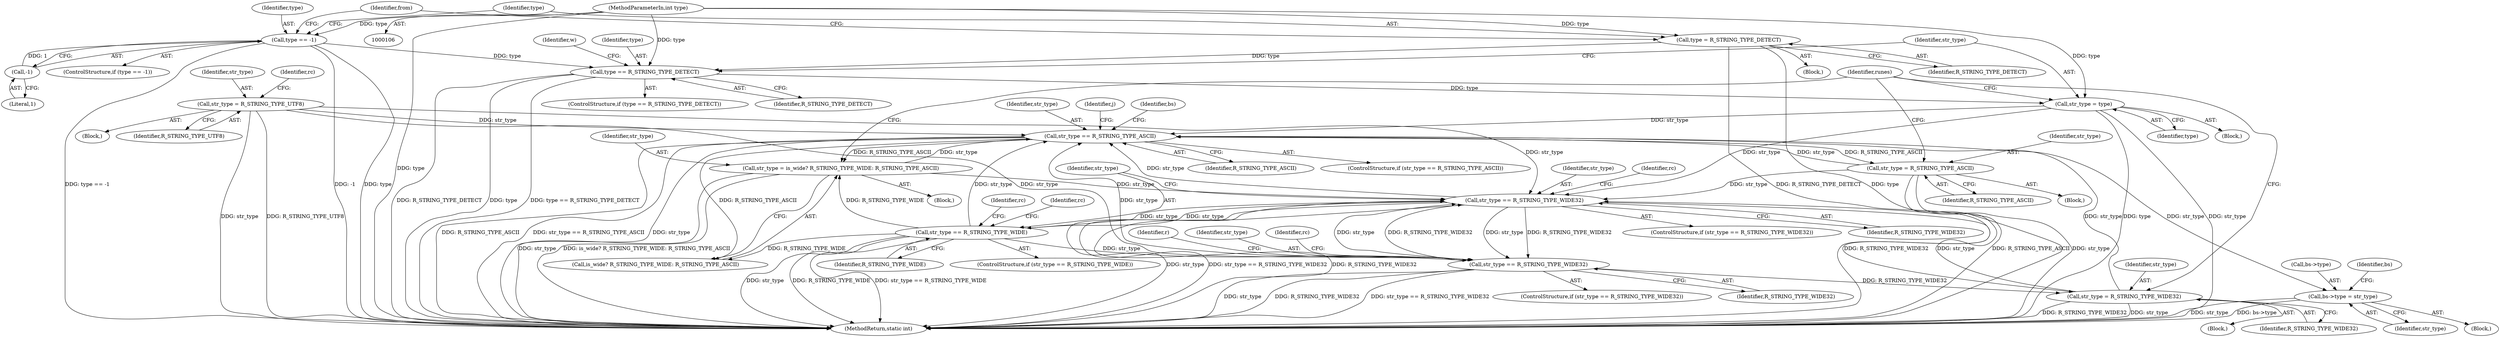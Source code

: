 digraph "0_radare2_3fcf41ed96ffa25b38029449520c8d0a198745f3@pointer" {
"1000574" [label="(Call,bs->type = str_type)"];
"1000522" [label="(Call,str_type == R_STRING_TYPE_ASCII)"];
"1000368" [label="(Call,str_type == R_STRING_TYPE_WIDE)"];
"1000343" [label="(Call,str_type == R_STRING_TYPE_WIDE32)"];
"1000297" [label="(Call,str_type = is_wide? R_STRING_TYPE_WIDE: R_STRING_TYPE_ASCII)"];
"1000435" [label="(Call,str_type == R_STRING_TYPE_WIDE32)"];
"1000413" [label="(Call,str_type = R_STRING_TYPE_UTF8)"];
"1000310" [label="(Call,str_type = type)"];
"1000206" [label="(Call,type == R_STRING_TYPE_DETECT)"];
"1000137" [label="(Call,type = R_STRING_TYPE_DETECT)"];
"1000112" [label="(MethodParameterIn,int type)"];
"1000132" [label="(Call,type == -1)"];
"1000134" [label="(Call,-1)"];
"1000268" [label="(Call,str_type = R_STRING_TYPE_WIDE32)"];
"1000305" [label="(Call,str_type = R_STRING_TYPE_ASCII)"];
"1000343" [label="(Call,str_type == R_STRING_TYPE_WIDE32)"];
"1000268" [label="(Call,str_type = R_STRING_TYPE_WIDE32)"];
"1000206" [label="(Call,type == R_STRING_TYPE_DETECT)"];
"1000307" [label="(Identifier,R_STRING_TYPE_ASCII)"];
"1000529" [label="(Identifier,j)"];
"1000418" [label="(Identifier,rc)"];
"1000312" [label="(Identifier,type)"];
"1000142" [label="(Identifier,from)"];
"1000437" [label="(Identifier,R_STRING_TYPE_WIDE32)"];
"1000705" [label="(MethodReturn,static int)"];
"1000368" [label="(Call,str_type == R_STRING_TYPE_WIDE)"];
"1000138" [label="(Identifier,type)"];
"1000267" [label="(Block,)"];
"1000132" [label="(Call,type == -1)"];
"1000299" [label="(Call,is_wide? R_STRING_TYPE_WIDE: R_STRING_TYPE_ASCII)"];
"1000435" [label="(Call,str_type == R_STRING_TYPE_WIDE32)"];
"1000136" [label="(Block,)"];
"1000298" [label="(Identifier,str_type)"];
"1000297" [label="(Call,str_type = is_wide? R_STRING_TYPE_WIDE: R_STRING_TYPE_ASCII)"];
"1000270" [label="(Identifier,R_STRING_TYPE_WIDE32)"];
"1000369" [label="(Identifier,str_type)"];
"1000578" [label="(Identifier,str_type)"];
"1000205" [label="(ControlStructure,if (type == R_STRING_TYPE_DETECT))"];
"1000212" [label="(Identifier,w)"];
"1000413" [label="(Call,str_type = R_STRING_TYPE_UTF8)"];
"1000311" [label="(Identifier,str_type)"];
"1000133" [label="(Identifier,type)"];
"1000207" [label="(Identifier,type)"];
"1000396" [label="(Identifier,rc)"];
"1000520" [label="(Block,)"];
"1000135" [label="(Literal,1)"];
"1000304" [label="(Block,)"];
"1000342" [label="(ControlStructure,if (str_type == R_STRING_TYPE_WIDE32))"];
"1000208" [label="(Identifier,R_STRING_TYPE_DETECT)"];
"1000522" [label="(Call,str_type == R_STRING_TYPE_ASCII)"];
"1000137" [label="(Call,type = R_STRING_TYPE_DETECT)"];
"1000131" [label="(ControlStructure,if (type == -1))"];
"1000434" [label="(ControlStructure,if (str_type == R_STRING_TYPE_WIDE32))"];
"1000441" [label="(Identifier,r)"];
"1000581" [label="(Identifier,bs)"];
"1000575" [label="(Call,bs->type)"];
"1000370" [label="(Identifier,R_STRING_TYPE_WIDE)"];
"1000345" [label="(Identifier,R_STRING_TYPE_WIDE32)"];
"1000367" [label="(ControlStructure,if (str_type == R_STRING_TYPE_WIDE))"];
"1000272" [label="(Block,)"];
"1000112" [label="(MethodParameterIn,int type)"];
"1000269" [label="(Identifier,str_type)"];
"1000306" [label="(Identifier,str_type)"];
"1000566" [label="(Identifier,bs)"];
"1000524" [label="(Identifier,R_STRING_TYPE_ASCII)"];
"1000310" [label="(Call,str_type = type)"];
"1000344" [label="(Identifier,str_type)"];
"1000348" [label="(Identifier,rc)"];
"1000415" [label="(Identifier,R_STRING_TYPE_UTF8)"];
"1000414" [label="(Identifier,str_type)"];
"1000134" [label="(Call,-1)"];
"1000574" [label="(Call,bs->type = str_type)"];
"1000523" [label="(Identifier,str_type)"];
"1000139" [label="(Identifier,R_STRING_TYPE_DETECT)"];
"1000436" [label="(Identifier,str_type)"];
"1000521" [label="(ControlStructure,if (str_type == R_STRING_TYPE_ASCII))"];
"1000412" [label="(Block,)"];
"1000373" [label="(Identifier,rc)"];
"1000314" [label="(Identifier,runes)"];
"1000309" [label="(Block,)"];
"1000448" [label="(Identifier,rc)"];
"1000305" [label="(Call,str_type = R_STRING_TYPE_ASCII)"];
"1000574" -> "1000520"  [label="AST: "];
"1000574" -> "1000578"  [label="CFG: "];
"1000575" -> "1000574"  [label="AST: "];
"1000578" -> "1000574"  [label="AST: "];
"1000581" -> "1000574"  [label="CFG: "];
"1000574" -> "1000705"  [label="DDG: bs->type"];
"1000574" -> "1000705"  [label="DDG: str_type"];
"1000522" -> "1000574"  [label="DDG: str_type"];
"1000522" -> "1000521"  [label="AST: "];
"1000522" -> "1000524"  [label="CFG: "];
"1000523" -> "1000522"  [label="AST: "];
"1000524" -> "1000522"  [label="AST: "];
"1000529" -> "1000522"  [label="CFG: "];
"1000566" -> "1000522"  [label="CFG: "];
"1000522" -> "1000705"  [label="DDG: R_STRING_TYPE_ASCII"];
"1000522" -> "1000705"  [label="DDG: str_type == R_STRING_TYPE_ASCII"];
"1000522" -> "1000705"  [label="DDG: str_type"];
"1000522" -> "1000297"  [label="DDG: R_STRING_TYPE_ASCII"];
"1000522" -> "1000299"  [label="DDG: R_STRING_TYPE_ASCII"];
"1000522" -> "1000305"  [label="DDG: R_STRING_TYPE_ASCII"];
"1000368" -> "1000522"  [label="DDG: str_type"];
"1000297" -> "1000522"  [label="DDG: str_type"];
"1000343" -> "1000522"  [label="DDG: str_type"];
"1000435" -> "1000522"  [label="DDG: str_type"];
"1000310" -> "1000522"  [label="DDG: str_type"];
"1000268" -> "1000522"  [label="DDG: str_type"];
"1000413" -> "1000522"  [label="DDG: str_type"];
"1000305" -> "1000522"  [label="DDG: str_type"];
"1000368" -> "1000367"  [label="AST: "];
"1000368" -> "1000370"  [label="CFG: "];
"1000369" -> "1000368"  [label="AST: "];
"1000370" -> "1000368"  [label="AST: "];
"1000373" -> "1000368"  [label="CFG: "];
"1000396" -> "1000368"  [label="CFG: "];
"1000368" -> "1000705"  [label="DDG: str_type"];
"1000368" -> "1000705"  [label="DDG: R_STRING_TYPE_WIDE"];
"1000368" -> "1000705"  [label="DDG: str_type == R_STRING_TYPE_WIDE"];
"1000368" -> "1000297"  [label="DDG: R_STRING_TYPE_WIDE"];
"1000368" -> "1000299"  [label="DDG: R_STRING_TYPE_WIDE"];
"1000368" -> "1000343"  [label="DDG: str_type"];
"1000343" -> "1000368"  [label="DDG: str_type"];
"1000368" -> "1000435"  [label="DDG: str_type"];
"1000343" -> "1000342"  [label="AST: "];
"1000343" -> "1000345"  [label="CFG: "];
"1000344" -> "1000343"  [label="AST: "];
"1000345" -> "1000343"  [label="AST: "];
"1000348" -> "1000343"  [label="CFG: "];
"1000369" -> "1000343"  [label="CFG: "];
"1000343" -> "1000705"  [label="DDG: str_type"];
"1000343" -> "1000705"  [label="DDG: str_type == R_STRING_TYPE_WIDE32"];
"1000343" -> "1000705"  [label="DDG: R_STRING_TYPE_WIDE32"];
"1000343" -> "1000268"  [label="DDG: R_STRING_TYPE_WIDE32"];
"1000297" -> "1000343"  [label="DDG: str_type"];
"1000435" -> "1000343"  [label="DDG: str_type"];
"1000435" -> "1000343"  [label="DDG: R_STRING_TYPE_WIDE32"];
"1000310" -> "1000343"  [label="DDG: str_type"];
"1000268" -> "1000343"  [label="DDG: str_type"];
"1000413" -> "1000343"  [label="DDG: str_type"];
"1000305" -> "1000343"  [label="DDG: str_type"];
"1000343" -> "1000435"  [label="DDG: str_type"];
"1000343" -> "1000435"  [label="DDG: R_STRING_TYPE_WIDE32"];
"1000297" -> "1000272"  [label="AST: "];
"1000297" -> "1000299"  [label="CFG: "];
"1000298" -> "1000297"  [label="AST: "];
"1000299" -> "1000297"  [label="AST: "];
"1000314" -> "1000297"  [label="CFG: "];
"1000297" -> "1000705"  [label="DDG: str_type"];
"1000297" -> "1000705"  [label="DDG: is_wide? R_STRING_TYPE_WIDE: R_STRING_TYPE_ASCII"];
"1000435" -> "1000434"  [label="AST: "];
"1000435" -> "1000437"  [label="CFG: "];
"1000436" -> "1000435"  [label="AST: "];
"1000437" -> "1000435"  [label="AST: "];
"1000441" -> "1000435"  [label="CFG: "];
"1000448" -> "1000435"  [label="CFG: "];
"1000435" -> "1000705"  [label="DDG: str_type"];
"1000435" -> "1000705"  [label="DDG: R_STRING_TYPE_WIDE32"];
"1000435" -> "1000705"  [label="DDG: str_type == R_STRING_TYPE_WIDE32"];
"1000435" -> "1000268"  [label="DDG: R_STRING_TYPE_WIDE32"];
"1000413" -> "1000435"  [label="DDG: str_type"];
"1000413" -> "1000412"  [label="AST: "];
"1000413" -> "1000415"  [label="CFG: "];
"1000414" -> "1000413"  [label="AST: "];
"1000415" -> "1000413"  [label="AST: "];
"1000418" -> "1000413"  [label="CFG: "];
"1000413" -> "1000705"  [label="DDG: str_type"];
"1000413" -> "1000705"  [label="DDG: R_STRING_TYPE_UTF8"];
"1000310" -> "1000309"  [label="AST: "];
"1000310" -> "1000312"  [label="CFG: "];
"1000311" -> "1000310"  [label="AST: "];
"1000312" -> "1000310"  [label="AST: "];
"1000314" -> "1000310"  [label="CFG: "];
"1000310" -> "1000705"  [label="DDG: type"];
"1000310" -> "1000705"  [label="DDG: str_type"];
"1000206" -> "1000310"  [label="DDG: type"];
"1000112" -> "1000310"  [label="DDG: type"];
"1000206" -> "1000205"  [label="AST: "];
"1000206" -> "1000208"  [label="CFG: "];
"1000207" -> "1000206"  [label="AST: "];
"1000208" -> "1000206"  [label="AST: "];
"1000212" -> "1000206"  [label="CFG: "];
"1000311" -> "1000206"  [label="CFG: "];
"1000206" -> "1000705"  [label="DDG: type == R_STRING_TYPE_DETECT"];
"1000206" -> "1000705"  [label="DDG: R_STRING_TYPE_DETECT"];
"1000206" -> "1000705"  [label="DDG: type"];
"1000137" -> "1000206"  [label="DDG: type"];
"1000132" -> "1000206"  [label="DDG: type"];
"1000112" -> "1000206"  [label="DDG: type"];
"1000137" -> "1000136"  [label="AST: "];
"1000137" -> "1000139"  [label="CFG: "];
"1000138" -> "1000137"  [label="AST: "];
"1000139" -> "1000137"  [label="AST: "];
"1000142" -> "1000137"  [label="CFG: "];
"1000137" -> "1000705"  [label="DDG: R_STRING_TYPE_DETECT"];
"1000137" -> "1000705"  [label="DDG: type"];
"1000112" -> "1000137"  [label="DDG: type"];
"1000112" -> "1000106"  [label="AST: "];
"1000112" -> "1000705"  [label="DDG: type"];
"1000112" -> "1000132"  [label="DDG: type"];
"1000132" -> "1000131"  [label="AST: "];
"1000132" -> "1000134"  [label="CFG: "];
"1000133" -> "1000132"  [label="AST: "];
"1000134" -> "1000132"  [label="AST: "];
"1000138" -> "1000132"  [label="CFG: "];
"1000142" -> "1000132"  [label="CFG: "];
"1000132" -> "1000705"  [label="DDG: type == -1"];
"1000132" -> "1000705"  [label="DDG: -1"];
"1000132" -> "1000705"  [label="DDG: type"];
"1000134" -> "1000132"  [label="DDG: 1"];
"1000134" -> "1000135"  [label="CFG: "];
"1000135" -> "1000134"  [label="AST: "];
"1000268" -> "1000267"  [label="AST: "];
"1000268" -> "1000270"  [label="CFG: "];
"1000269" -> "1000268"  [label="AST: "];
"1000270" -> "1000268"  [label="AST: "];
"1000314" -> "1000268"  [label="CFG: "];
"1000268" -> "1000705"  [label="DDG: str_type"];
"1000268" -> "1000705"  [label="DDG: R_STRING_TYPE_WIDE32"];
"1000305" -> "1000304"  [label="AST: "];
"1000305" -> "1000307"  [label="CFG: "];
"1000306" -> "1000305"  [label="AST: "];
"1000307" -> "1000305"  [label="AST: "];
"1000314" -> "1000305"  [label="CFG: "];
"1000305" -> "1000705"  [label="DDG: R_STRING_TYPE_ASCII"];
"1000305" -> "1000705"  [label="DDG: str_type"];
}
